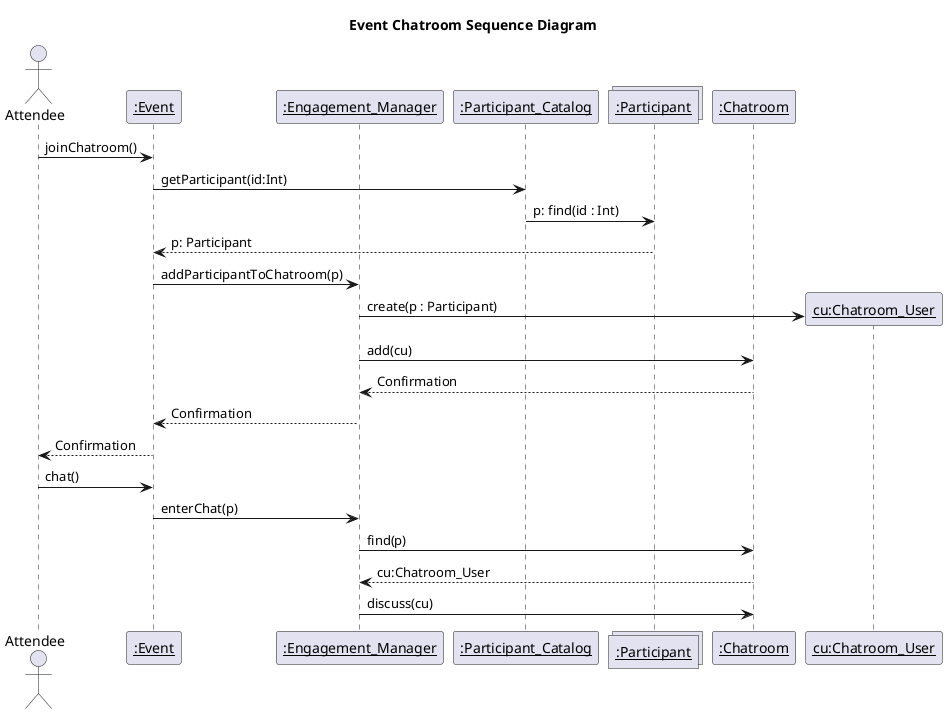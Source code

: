 @startuml
title: Event Chatroom Sequence Diagram 

actor Attendee
participant "__:Event__" as event
participant "__:Engagement_Manager__" as em
participant "__:Participant_Catalog__" as pc
collections "__:Participant__" as participant
participant "__:Chatroom__" as chatroom
participant "__cu:Chatroom_User__" as chatroomuser

note left : a Participant is an association class \n between a user and an event,but it's contained \nin participan_registry , which is an attribute of Event. \n We have to change this. \nHere I will consider a participant to be a user. 

Attendee -> event : joinChatroom()
event -> pc : getParticipant(id:Int)
pc -> participant : p: find(id : Int)
participant --> event : p: Participant
event -> em : addParticipantToChatroom(p)
em -> chatroomuser  ** : create(p : Participant)
em -> chatroom : add(cu)
chatroom --> em : Confirmation
em --> event : Confirmation
event --> Attendee : Confirmation
Attendee -> event : chat()
event -> em : enterChat(p)
em -> chatroom : find(p)
chatroom --> em : cu:Chatroom_User
em -> chatroom : discuss(cu)






@enduml